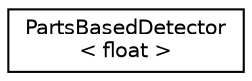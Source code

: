 digraph "Graphical Class Hierarchy"
{
  edge [fontname="Helvetica",fontsize="10",labelfontname="Helvetica",labelfontsize="10"];
  node [fontname="Helvetica",fontsize="10",shape=record];
  rankdir="LR";
  Node1 [label="PartsBasedDetector\l\< float \>",height=0.2,width=0.4,color="black", fillcolor="white", style="filled",URL="$classPartsBasedDetector.html"];
}
